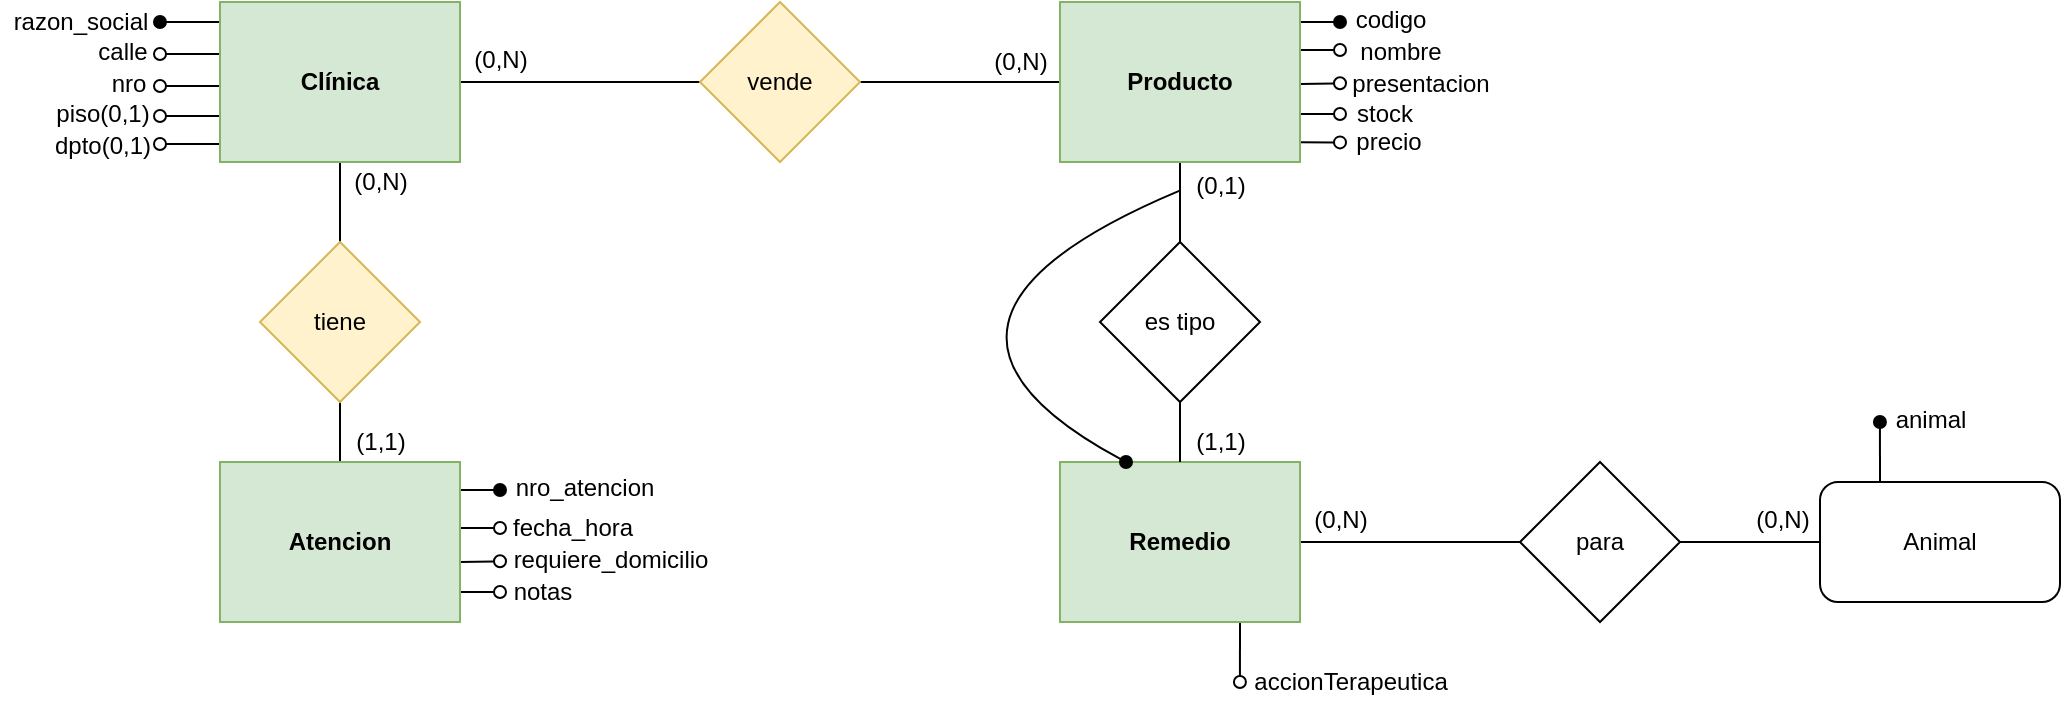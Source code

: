 <mxfile version="17.4.5" type="device"><diagram id="u6arT8mXZ7E-ITvUFGXf" name="Page-1"><mxGraphModel dx="599" dy="335" grid="1" gridSize="10" guides="1" tooltips="1" connect="1" arrows="1" fold="1" page="1" pageScale="1" pageWidth="827" pageHeight="1169" math="0" shadow="0"><root><mxCell id="0"/><mxCell id="1" parent="0"/><mxCell id="DEG0F7qOFF9-MlPSVXgH-2" style="edgeStyle=orthogonalEdgeStyle;rounded=0;orthogonalLoop=1;jettySize=auto;html=1;exitX=0;exitY=0.25;exitDx=0;exitDy=0;endArrow=oval;endFill=1;" edge="1" parent="1"><mxGeometry relative="1" as="geometry"><mxPoint x="210" y="99.828" as="targetPoint"/><mxPoint x="240" y="100" as="sourcePoint"/></mxGeometry></mxCell><mxCell id="DEG0F7qOFF9-MlPSVXgH-3" style="edgeStyle=orthogonalEdgeStyle;rounded=0;orthogonalLoop=1;jettySize=auto;html=1;exitX=0;exitY=0.5;exitDx=0;exitDy=0;endArrow=oval;endFill=0;" edge="1" parent="1"><mxGeometry relative="1" as="geometry"><mxPoint x="210" y="115.828" as="targetPoint"/><mxPoint x="240" y="116" as="sourcePoint"/></mxGeometry></mxCell><mxCell id="DEG0F7qOFF9-MlPSVXgH-4" style="edgeStyle=orthogonalEdgeStyle;rounded=0;orthogonalLoop=1;jettySize=auto;html=1;exitX=0;exitY=0.75;exitDx=0;exitDy=0;endArrow=oval;endFill=0;" edge="1" parent="1"><mxGeometry relative="1" as="geometry"><mxPoint x="210" y="131.828" as="targetPoint"/><mxPoint x="240" y="132" as="sourcePoint"/></mxGeometry></mxCell><mxCell id="DEG0F7qOFF9-MlPSVXgH-5" style="edgeStyle=orthogonalEdgeStyle;rounded=0;orthogonalLoop=1;jettySize=auto;html=1;exitX=0;exitY=0.75;exitDx=0;exitDy=0;endArrow=oval;endFill=0;" edge="1" parent="1"><mxGeometry relative="1" as="geometry"><mxPoint x="210" y="146.828" as="targetPoint"/><mxPoint x="240" y="147" as="sourcePoint"/></mxGeometry></mxCell><mxCell id="DEG0F7qOFF9-MlPSVXgH-6" style="edgeStyle=orthogonalEdgeStyle;rounded=0;orthogonalLoop=1;jettySize=auto;html=1;exitX=0;exitY=1;exitDx=0;exitDy=0;endArrow=oval;endFill=0;" edge="1" parent="1"><mxGeometry relative="1" as="geometry"><mxPoint x="210" y="160.828" as="targetPoint"/><mxPoint x="240" y="161" as="sourcePoint"/></mxGeometry></mxCell><mxCell id="DEG0F7qOFF9-MlPSVXgH-8" style="edgeStyle=orthogonalEdgeStyle;rounded=0;orthogonalLoop=1;jettySize=auto;html=1;exitX=1;exitY=0.5;exitDx=0;exitDy=0;entryX=0;entryY=0.5;entryDx=0;entryDy=0;endArrow=none;endFill=0;" edge="1" parent="1" source="DEG0F7qOFF9-MlPSVXgH-1" target="DEG0F7qOFF9-MlPSVXgH-7"><mxGeometry relative="1" as="geometry"/></mxCell><mxCell id="DEG0F7qOFF9-MlPSVXgH-28" style="edgeStyle=orthogonalEdgeStyle;rounded=0;orthogonalLoop=1;jettySize=auto;html=1;exitX=0.5;exitY=1;exitDx=0;exitDy=0;entryX=0.5;entryY=0;entryDx=0;entryDy=0;endArrow=none;endFill=0;" edge="1" parent="1" source="DEG0F7qOFF9-MlPSVXgH-1" target="DEG0F7qOFF9-MlPSVXgH-27"><mxGeometry relative="1" as="geometry"/></mxCell><mxCell id="DEG0F7qOFF9-MlPSVXgH-1" value="Clínica" style="rounded=0;whiteSpace=wrap;html=1;fontStyle=1;fillColor=#d5e8d4;strokeColor=#82b366;" vertex="1" parent="1"><mxGeometry x="240" y="90" width="120" height="80" as="geometry"/></mxCell><mxCell id="DEG0F7qOFF9-MlPSVXgH-15" style="edgeStyle=orthogonalEdgeStyle;rounded=0;orthogonalLoop=1;jettySize=auto;html=1;exitX=1;exitY=0.5;exitDx=0;exitDy=0;entryX=0;entryY=0.5;entryDx=0;entryDy=0;endArrow=none;endFill=0;" edge="1" parent="1" source="DEG0F7qOFF9-MlPSVXgH-7" target="DEG0F7qOFF9-MlPSVXgH-14"><mxGeometry relative="1" as="geometry"/></mxCell><mxCell id="DEG0F7qOFF9-MlPSVXgH-7" value="vende" style="rhombus;whiteSpace=wrap;html=1;fillColor=#fff2cc;strokeColor=#d6b656;" vertex="1" parent="1"><mxGeometry x="480" y="90" width="80" height="80" as="geometry"/></mxCell><mxCell id="DEG0F7qOFF9-MlPSVXgH-9" style="edgeStyle=orthogonalEdgeStyle;rounded=0;orthogonalLoop=1;jettySize=auto;html=1;exitX=0;exitY=0.25;exitDx=0;exitDy=0;endArrow=oval;endFill=1;" edge="1" parent="1"><mxGeometry relative="1" as="geometry"><mxPoint x="800" y="100" as="targetPoint"/><mxPoint x="660" y="100" as="sourcePoint"/></mxGeometry></mxCell><mxCell id="DEG0F7qOFF9-MlPSVXgH-10" style="edgeStyle=orthogonalEdgeStyle;rounded=0;orthogonalLoop=1;jettySize=auto;html=1;exitX=0;exitY=0.5;exitDx=0;exitDy=0;endArrow=oval;endFill=0;" edge="1" parent="1"><mxGeometry relative="1" as="geometry"><mxPoint x="800" y="114" as="targetPoint"/><mxPoint x="660" y="114.0" as="sourcePoint"/></mxGeometry></mxCell><mxCell id="DEG0F7qOFF9-MlPSVXgH-11" style="edgeStyle=orthogonalEdgeStyle;rounded=0;orthogonalLoop=1;jettySize=auto;html=1;endArrow=oval;endFill=0;" edge="1" parent="1"><mxGeometry relative="1" as="geometry"><mxPoint x="800" y="130.66" as="targetPoint"/><mxPoint x="730" y="131" as="sourcePoint"/><Array as="points"><mxPoint x="780" y="131"/><mxPoint x="780" y="131"/></Array></mxGeometry></mxCell><mxCell id="DEG0F7qOFF9-MlPSVXgH-12" style="edgeStyle=orthogonalEdgeStyle;rounded=0;orthogonalLoop=1;jettySize=auto;html=1;exitX=0;exitY=0.75;exitDx=0;exitDy=0;endArrow=oval;endFill=0;" edge="1" parent="1"><mxGeometry relative="1" as="geometry"><mxPoint x="800" y="146" as="targetPoint"/><mxPoint x="660" y="143" as="sourcePoint"/><Array as="points"><mxPoint x="730" y="143"/><mxPoint x="730" y="146"/></Array></mxGeometry></mxCell><mxCell id="DEG0F7qOFF9-MlPSVXgH-13" style="edgeStyle=orthogonalEdgeStyle;rounded=0;orthogonalLoop=1;jettySize=auto;html=1;exitX=0;exitY=1;exitDx=0;exitDy=0;endArrow=oval;endFill=0;" edge="1" parent="1"><mxGeometry relative="1" as="geometry"><mxPoint x="800" y="160" as="targetPoint"/><mxPoint x="780" y="160.17" as="sourcePoint"/></mxGeometry></mxCell><mxCell id="DEG0F7qOFF9-MlPSVXgH-21" style="edgeStyle=orthogonalEdgeStyle;rounded=0;orthogonalLoop=1;jettySize=auto;html=1;exitX=0.5;exitY=1;exitDx=0;exitDy=0;entryX=0.5;entryY=0;entryDx=0;entryDy=0;endArrow=none;endFill=0;" edge="1" parent="1" source="DEG0F7qOFF9-MlPSVXgH-14" target="DEG0F7qOFF9-MlPSVXgH-20"><mxGeometry relative="1" as="geometry"/></mxCell><mxCell id="DEG0F7qOFF9-MlPSVXgH-14" value="Producto" style="rounded=0;whiteSpace=wrap;html=1;fontStyle=1;fillColor=#d5e8d4;strokeColor=#82b366;" vertex="1" parent="1"><mxGeometry x="660" y="90" width="120" height="80" as="geometry"/></mxCell><mxCell id="DEG0F7qOFF9-MlPSVXgH-18" style="edgeStyle=orthogonalEdgeStyle;rounded=0;orthogonalLoop=1;jettySize=auto;html=1;exitX=1;exitY=0.5;exitDx=0;exitDy=0;entryX=0;entryY=0.5;entryDx=0;entryDy=0;endArrow=none;endFill=0;" edge="1" parent="1" source="DEG0F7qOFF9-MlPSVXgH-16" target="DEG0F7qOFF9-MlPSVXgH-17"><mxGeometry relative="1" as="geometry"/></mxCell><mxCell id="DEG0F7qOFF9-MlPSVXgH-26" style="edgeStyle=orthogonalEdgeStyle;rounded=0;orthogonalLoop=1;jettySize=auto;html=1;exitX=0.75;exitY=1;exitDx=0;exitDy=0;endArrow=oval;endFill=0;" edge="1" parent="1" source="DEG0F7qOFF9-MlPSVXgH-16"><mxGeometry relative="1" as="geometry"><mxPoint x="749.966" y="430" as="targetPoint"/></mxGeometry></mxCell><mxCell id="DEG0F7qOFF9-MlPSVXgH-16" value="Remedio" style="rounded=0;whiteSpace=wrap;html=1;fontStyle=1;fillColor=#d5e8d4;strokeColor=#82b366;" vertex="1" parent="1"><mxGeometry x="660" y="320" width="120" height="80" as="geometry"/></mxCell><mxCell id="DEG0F7qOFF9-MlPSVXgH-24" style="edgeStyle=orthogonalEdgeStyle;rounded=0;orthogonalLoop=1;jettySize=auto;html=1;exitX=1;exitY=0.5;exitDx=0;exitDy=0;entryX=0;entryY=0.5;entryDx=0;entryDy=0;endArrow=none;endFill=0;" edge="1" parent="1" source="DEG0F7qOFF9-MlPSVXgH-17" target="DEG0F7qOFF9-MlPSVXgH-23"><mxGeometry relative="1" as="geometry"/></mxCell><mxCell id="DEG0F7qOFF9-MlPSVXgH-17" value="para" style="rhombus;whiteSpace=wrap;html=1;" vertex="1" parent="1"><mxGeometry x="890" y="320" width="80" height="80" as="geometry"/></mxCell><mxCell id="DEG0F7qOFF9-MlPSVXgH-22" style="edgeStyle=orthogonalEdgeStyle;rounded=0;orthogonalLoop=1;jettySize=auto;html=1;exitX=0.5;exitY=1;exitDx=0;exitDy=0;entryX=0.5;entryY=0;entryDx=0;entryDy=0;endArrow=none;endFill=0;" edge="1" parent="1" source="DEG0F7qOFF9-MlPSVXgH-20" target="DEG0F7qOFF9-MlPSVXgH-16"><mxGeometry relative="1" as="geometry"/></mxCell><mxCell id="DEG0F7qOFF9-MlPSVXgH-20" value="es tipo" style="rhombus;whiteSpace=wrap;html=1;" vertex="1" parent="1"><mxGeometry x="680" y="210" width="80" height="80" as="geometry"/></mxCell><mxCell id="DEG0F7qOFF9-MlPSVXgH-25" style="edgeStyle=orthogonalEdgeStyle;rounded=0;orthogonalLoop=1;jettySize=auto;html=1;exitX=0.25;exitY=0;exitDx=0;exitDy=0;endArrow=oval;endFill=1;" edge="1" parent="1" source="DEG0F7qOFF9-MlPSVXgH-23"><mxGeometry relative="1" as="geometry"><mxPoint x="1069.966" y="300" as="targetPoint"/></mxGeometry></mxCell><mxCell id="DEG0F7qOFF9-MlPSVXgH-23" value="Animal" style="rounded=1;whiteSpace=wrap;html=1;" vertex="1" parent="1"><mxGeometry x="1040" y="330" width="120" height="60" as="geometry"/></mxCell><mxCell id="DEG0F7qOFF9-MlPSVXgH-35" style="edgeStyle=orthogonalEdgeStyle;rounded=0;orthogonalLoop=1;jettySize=auto;html=1;exitX=0.5;exitY=1;exitDx=0;exitDy=0;entryX=0.5;entryY=0;entryDx=0;entryDy=0;endArrow=none;endFill=0;" edge="1" parent="1" source="DEG0F7qOFF9-MlPSVXgH-27" target="DEG0F7qOFF9-MlPSVXgH-34"><mxGeometry relative="1" as="geometry"/></mxCell><mxCell id="DEG0F7qOFF9-MlPSVXgH-27" value="tiene" style="rhombus;whiteSpace=wrap;html=1;fillColor=#fff2cc;strokeColor=#d6b656;" vertex="1" parent="1"><mxGeometry x="260" y="210" width="80" height="80" as="geometry"/></mxCell><mxCell id="DEG0F7qOFF9-MlPSVXgH-29" style="edgeStyle=orthogonalEdgeStyle;rounded=0;orthogonalLoop=1;jettySize=auto;html=1;exitX=0;exitY=0.25;exitDx=0;exitDy=0;endArrow=oval;endFill=1;" edge="1" parent="1"><mxGeometry relative="1" as="geometry"><mxPoint x="380" y="334" as="targetPoint"/><mxPoint x="240" y="334" as="sourcePoint"/></mxGeometry></mxCell><mxCell id="DEG0F7qOFF9-MlPSVXgH-30" style="edgeStyle=orthogonalEdgeStyle;rounded=0;orthogonalLoop=1;jettySize=auto;html=1;exitX=0;exitY=0.5;exitDx=0;exitDy=0;endArrow=oval;endFill=0;" edge="1" parent="1"><mxGeometry relative="1" as="geometry"><mxPoint x="380" y="353" as="targetPoint"/><mxPoint x="240" y="353.0" as="sourcePoint"/></mxGeometry></mxCell><mxCell id="DEG0F7qOFF9-MlPSVXgH-31" style="edgeStyle=orthogonalEdgeStyle;rounded=0;orthogonalLoop=1;jettySize=auto;html=1;endArrow=oval;endFill=0;" edge="1" parent="1"><mxGeometry relative="1" as="geometry"><mxPoint x="380" y="369.66" as="targetPoint"/><mxPoint x="310" y="370.0" as="sourcePoint"/><Array as="points"><mxPoint x="360" y="370"/><mxPoint x="360" y="370"/></Array></mxGeometry></mxCell><mxCell id="DEG0F7qOFF9-MlPSVXgH-32" style="edgeStyle=orthogonalEdgeStyle;rounded=0;orthogonalLoop=1;jettySize=auto;html=1;exitX=0;exitY=0.75;exitDx=0;exitDy=0;endArrow=oval;endFill=0;" edge="1" parent="1"><mxGeometry relative="1" as="geometry"><mxPoint x="380" y="385.0" as="targetPoint"/><mxPoint x="240" y="382.0" as="sourcePoint"/><Array as="points"><mxPoint x="310" y="382"/><mxPoint x="310" y="385"/></Array></mxGeometry></mxCell><mxCell id="DEG0F7qOFF9-MlPSVXgH-34" value="Atencion" style="rounded=0;whiteSpace=wrap;html=1;fontStyle=1;fillColor=#d5e8d4;strokeColor=#82b366;" vertex="1" parent="1"><mxGeometry x="240" y="320" width="120" height="80" as="geometry"/></mxCell><mxCell id="DEG0F7qOFF9-MlPSVXgH-36" value="nro_atencion" style="text;html=1;align=center;verticalAlign=middle;resizable=0;points=[];autosize=1;strokeColor=none;fillColor=none;" vertex="1" parent="1"><mxGeometry x="382" y="323" width="80" height="20" as="geometry"/></mxCell><mxCell id="DEG0F7qOFF9-MlPSVXgH-37" value="fecha_hora" style="text;html=1;align=center;verticalAlign=middle;resizable=0;points=[];autosize=1;strokeColor=none;fillColor=none;" vertex="1" parent="1"><mxGeometry x="376" y="343" width="80" height="20" as="geometry"/></mxCell><mxCell id="DEG0F7qOFF9-MlPSVXgH-38" value="requiere_domicilio" style="text;html=1;align=center;verticalAlign=middle;resizable=0;points=[];autosize=1;strokeColor=none;fillColor=none;" vertex="1" parent="1"><mxGeometry x="380" y="359" width="110" height="20" as="geometry"/></mxCell><mxCell id="DEG0F7qOFF9-MlPSVXgH-39" value="notas" style="text;html=1;align=center;verticalAlign=middle;resizable=0;points=[];autosize=1;strokeColor=none;fillColor=none;" vertex="1" parent="1"><mxGeometry x="381" y="375" width="40" height="20" as="geometry"/></mxCell><mxCell id="DEG0F7qOFF9-MlPSVXgH-40" value="(0,N)" style="text;html=1;align=center;verticalAlign=middle;resizable=0;points=[];autosize=1;strokeColor=none;fillColor=none;" vertex="1" parent="1"><mxGeometry x="300" y="170" width="40" height="20" as="geometry"/></mxCell><mxCell id="DEG0F7qOFF9-MlPSVXgH-41" value="(1,1)" style="text;html=1;align=center;verticalAlign=middle;resizable=0;points=[];autosize=1;strokeColor=none;fillColor=none;" vertex="1" parent="1"><mxGeometry x="300" y="300" width="40" height="20" as="geometry"/></mxCell><mxCell id="DEG0F7qOFF9-MlPSVXgH-42" value="razon_social" style="text;html=1;align=center;verticalAlign=middle;resizable=0;points=[];autosize=1;strokeColor=none;fillColor=none;" vertex="1" parent="1"><mxGeometry x="130" y="90" width="80" height="20" as="geometry"/></mxCell><mxCell id="DEG0F7qOFF9-MlPSVXgH-43" value="calle" style="text;html=1;align=center;verticalAlign=middle;resizable=0;points=[];autosize=1;strokeColor=none;fillColor=none;" vertex="1" parent="1"><mxGeometry x="171" y="105" width="40" height="20" as="geometry"/></mxCell><mxCell id="DEG0F7qOFF9-MlPSVXgH-44" value="nro" style="text;html=1;align=center;verticalAlign=middle;resizable=0;points=[];autosize=1;strokeColor=none;fillColor=none;" vertex="1" parent="1"><mxGeometry x="179" y="121" width="30" height="20" as="geometry"/></mxCell><mxCell id="DEG0F7qOFF9-MlPSVXgH-45" value="piso(0,1)" style="text;html=1;align=center;verticalAlign=middle;resizable=0;points=[];autosize=1;strokeColor=none;fillColor=none;" vertex="1" parent="1"><mxGeometry x="151" y="136" width="60" height="20" as="geometry"/></mxCell><mxCell id="DEG0F7qOFF9-MlPSVXgH-46" value="dpto(0,1)" style="text;html=1;align=center;verticalAlign=middle;resizable=0;points=[];autosize=1;strokeColor=none;fillColor=none;" vertex="1" parent="1"><mxGeometry x="151" y="152" width="60" height="20" as="geometry"/></mxCell><mxCell id="DEG0F7qOFF9-MlPSVXgH-47" value="(0,N)" style="text;html=1;align=center;verticalAlign=middle;resizable=0;points=[];autosize=1;strokeColor=none;fillColor=none;" vertex="1" parent="1"><mxGeometry x="360" y="109" width="40" height="20" as="geometry"/></mxCell><mxCell id="DEG0F7qOFF9-MlPSVXgH-48" value="(0,N)" style="text;html=1;align=center;verticalAlign=middle;resizable=0;points=[];autosize=1;strokeColor=none;fillColor=none;" vertex="1" parent="1"><mxGeometry x="620" y="110" width="40" height="20" as="geometry"/></mxCell><mxCell id="DEG0F7qOFF9-MlPSVXgH-49" value="codigo" style="text;html=1;align=center;verticalAlign=middle;resizable=0;points=[];autosize=1;strokeColor=none;fillColor=none;" vertex="1" parent="1"><mxGeometry x="800" y="89" width="50" height="20" as="geometry"/></mxCell><mxCell id="DEG0F7qOFF9-MlPSVXgH-50" value="nombre" style="text;html=1;align=center;verticalAlign=middle;resizable=0;points=[];autosize=1;strokeColor=none;fillColor=none;" vertex="1" parent="1"><mxGeometry x="800" y="105" width="60" height="20" as="geometry"/></mxCell><mxCell id="DEG0F7qOFF9-MlPSVXgH-51" value="presentacion" style="text;html=1;align=center;verticalAlign=middle;resizable=0;points=[];autosize=1;strokeColor=none;fillColor=none;" vertex="1" parent="1"><mxGeometry x="800" y="121" width="80" height="20" as="geometry"/></mxCell><mxCell id="DEG0F7qOFF9-MlPSVXgH-52" value="stock" style="text;html=1;align=center;verticalAlign=middle;resizable=0;points=[];autosize=1;strokeColor=none;fillColor=none;" vertex="1" parent="1"><mxGeometry x="802" y="136" width="40" height="20" as="geometry"/></mxCell><mxCell id="DEG0F7qOFF9-MlPSVXgH-53" value="precio" style="text;html=1;align=center;verticalAlign=middle;resizable=0;points=[];autosize=1;strokeColor=none;fillColor=none;" vertex="1" parent="1"><mxGeometry x="799" y="150" width="50" height="20" as="geometry"/></mxCell><mxCell id="DEG0F7qOFF9-MlPSVXgH-54" value="(0,1)" style="text;html=1;align=center;verticalAlign=middle;resizable=0;points=[];autosize=1;strokeColor=none;fillColor=none;" vertex="1" parent="1"><mxGeometry x="720" y="172" width="40" height="20" as="geometry"/></mxCell><mxCell id="DEG0F7qOFF9-MlPSVXgH-55" value="(1,1)" style="text;html=1;align=center;verticalAlign=middle;resizable=0;points=[];autosize=1;strokeColor=none;fillColor=none;" vertex="1" parent="1"><mxGeometry x="720" y="300" width="40" height="20" as="geometry"/></mxCell><mxCell id="DEG0F7qOFF9-MlPSVXgH-56" value="" style="curved=1;endArrow=oval;html=1;rounded=0;exitX=-0.078;exitY=0.616;exitDx=0;exitDy=0;exitPerimeter=0;entryX=0.25;entryY=0;entryDx=0;entryDy=0;endFill=1;" edge="1" parent="1"><mxGeometry width="50" height="50" relative="1" as="geometry"><mxPoint x="719.88" y="184.32" as="sourcePoint"/><mxPoint x="693" y="320" as="targetPoint"/><Array as="points"><mxPoint x="563" y="250"/></Array></mxGeometry></mxCell><mxCell id="DEG0F7qOFF9-MlPSVXgH-57" value="accionTerapeutica" style="text;html=1;align=center;verticalAlign=middle;resizable=0;points=[];autosize=1;strokeColor=none;fillColor=none;" vertex="1" parent="1"><mxGeometry x="750" y="420" width="110" height="20" as="geometry"/></mxCell><mxCell id="DEG0F7qOFF9-MlPSVXgH-58" value="(0,N)" style="text;html=1;align=center;verticalAlign=middle;resizable=0;points=[];autosize=1;strokeColor=none;fillColor=none;" vertex="1" parent="1"><mxGeometry x="780" y="339" width="40" height="20" as="geometry"/></mxCell><mxCell id="DEG0F7qOFF9-MlPSVXgH-59" value="(0,N)" style="text;html=1;align=center;verticalAlign=middle;resizable=0;points=[];autosize=1;strokeColor=none;fillColor=none;" vertex="1" parent="1"><mxGeometry x="1001" y="339" width="40" height="20" as="geometry"/></mxCell><mxCell id="DEG0F7qOFF9-MlPSVXgH-60" value="animal" style="text;html=1;align=center;verticalAlign=middle;resizable=0;points=[];autosize=1;strokeColor=none;fillColor=none;" vertex="1" parent="1"><mxGeometry x="1070" y="289" width="50" height="20" as="geometry"/></mxCell></root></mxGraphModel></diagram></mxfile>